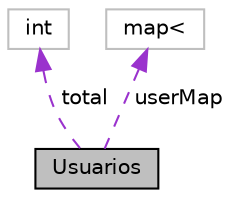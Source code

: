 digraph "Usuarios"
{
 // INTERACTIVE_SVG=YES
 // LATEX_PDF_SIZE
  edge [fontname="Helvetica",fontsize="10",labelfontname="Helvetica",labelfontsize="10"];
  node [fontname="Helvetica",fontsize="10",shape=record];
  Node1 [label="Usuarios",height=0.2,width=0.4,color="black", fillcolor="grey75", style="filled", fontcolor="black",tooltip="Almacena todos los usuarios y permite su gestión."];
  Node2 -> Node1 [dir="back",color="darkorchid3",fontsize="10",style="dashed",label=" total" ,fontname="Helvetica"];
  Node2 [label="int",height=0.2,width=0.4,color="grey75", fillcolor="white", style="filled",tooltip=" "];
  Node3 -> Node1 [dir="back",color="darkorchid3",fontsize="10",style="dashed",label=" userMap" ,fontname="Helvetica"];
  Node3 [label="map\<",height=0.2,width=0.4,color="grey75", fillcolor="white", style="filled",tooltip=" "];
}
